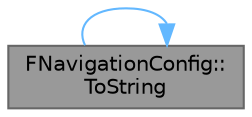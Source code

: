 digraph "FNavigationConfig::ToString"
{
 // INTERACTIVE_SVG=YES
 // LATEX_PDF_SIZE
  bgcolor="transparent";
  edge [fontname=Helvetica,fontsize=10,labelfontname=Helvetica,labelfontsize=10];
  node [fontname=Helvetica,fontsize=10,shape=box,height=0.2,width=0.4];
  rankdir="LR";
  Node1 [id="Node000001",label="FNavigationConfig::\lToString",height=0.2,width=0.4,color="gray40", fillcolor="grey60", style="filled", fontcolor="black",tooltip="Simplification of config as string."];
  Node1 -> Node1 [id="edge1_Node000001_Node000001",color="steelblue1",style="solid",tooltip=" "];
}
